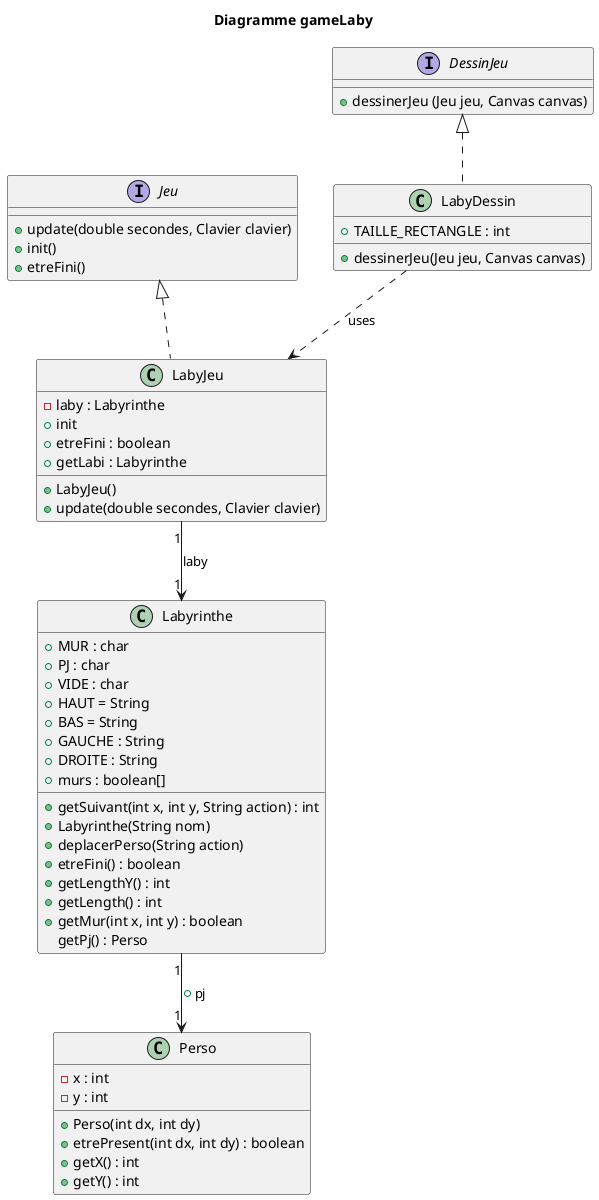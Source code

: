 @startuml
'https://plantuml.com/class-diagram

title Diagramme gameLaby

interface Jeu {
    +update(double secondes, Clavier clavier)
    +init()
    +etreFini()
    }

interface DessinJeu {
    +dessinerJeu (Jeu jeu, Canvas canvas)
    }



class LabyDessin{
    +TAILLE_RECTANGLE : int
    +dessinerJeu(Jeu jeu, Canvas canvas)
}

class LabyJeu{
    -laby : Labyrinthe
    +LabyJeu()
    +update(double secondes, Clavier clavier)
    +init
    +etreFini : boolean
    +getLabi : Labyrinthe
    }

class Perso{
    -x : int
    -y : int
    +Perso(int dx, int dy)
    +etrePresent(int dx, int dy) : boolean
    +getX() : int
    +getY() : int
    }

class Labyrinthe{
    +MUR : char
    +PJ : char
    +VIDE : char
    +HAUT = String
    +BAS = String
    +GAUCHE : String
    +DROITE : String
    +murs : boolean[]
    +getSuivant(int x, int y, String action) : int
    +Labyrinthe(String nom)
    +deplacerPerso(String action)
    +etreFini() : boolean
     +getLengthY() : int
     +getLength() : int
     +getMur(int x, int y) : boolean
     getPj() : Perso

    }

DessinJeu <|.. LabyDessin
Jeu <|.. LabyJeu
Labyrinthe "1" --> "1" Perso : +pj
LabyDessin ..> LabyJeu : uses
LabyJeu "1" --> "1" Labyrinthe : laby


@enduml